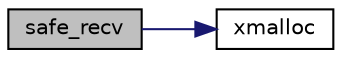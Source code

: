 digraph "safe_recv"
{
 // LATEX_PDF_SIZE
  edge [fontname="Helvetica",fontsize="10",labelfontname="Helvetica",labelfontsize="10"];
  node [fontname="Helvetica",fontsize="10",shape=record];
  rankdir="LR";
  Node1 [label="safe_recv",height=0.2,width=0.4,color="black", fillcolor="grey75", style="filled", fontcolor="black",tooltip="Receive a message from a client safely."];
  Node1 -> Node2 [color="midnightblue",fontsize="10",style="solid",fontname="Helvetica"];
  Node2 [label="xmalloc",height=0.2,width=0.4,color="black", fillcolor="white", style="filled",URL="$epoll__server_2utils_2xalloc_8c.html#a42ccfa6fc49cc4ce90cc44cd05052490",tooltip="Malloc wrapper that exit on failure."];
}
